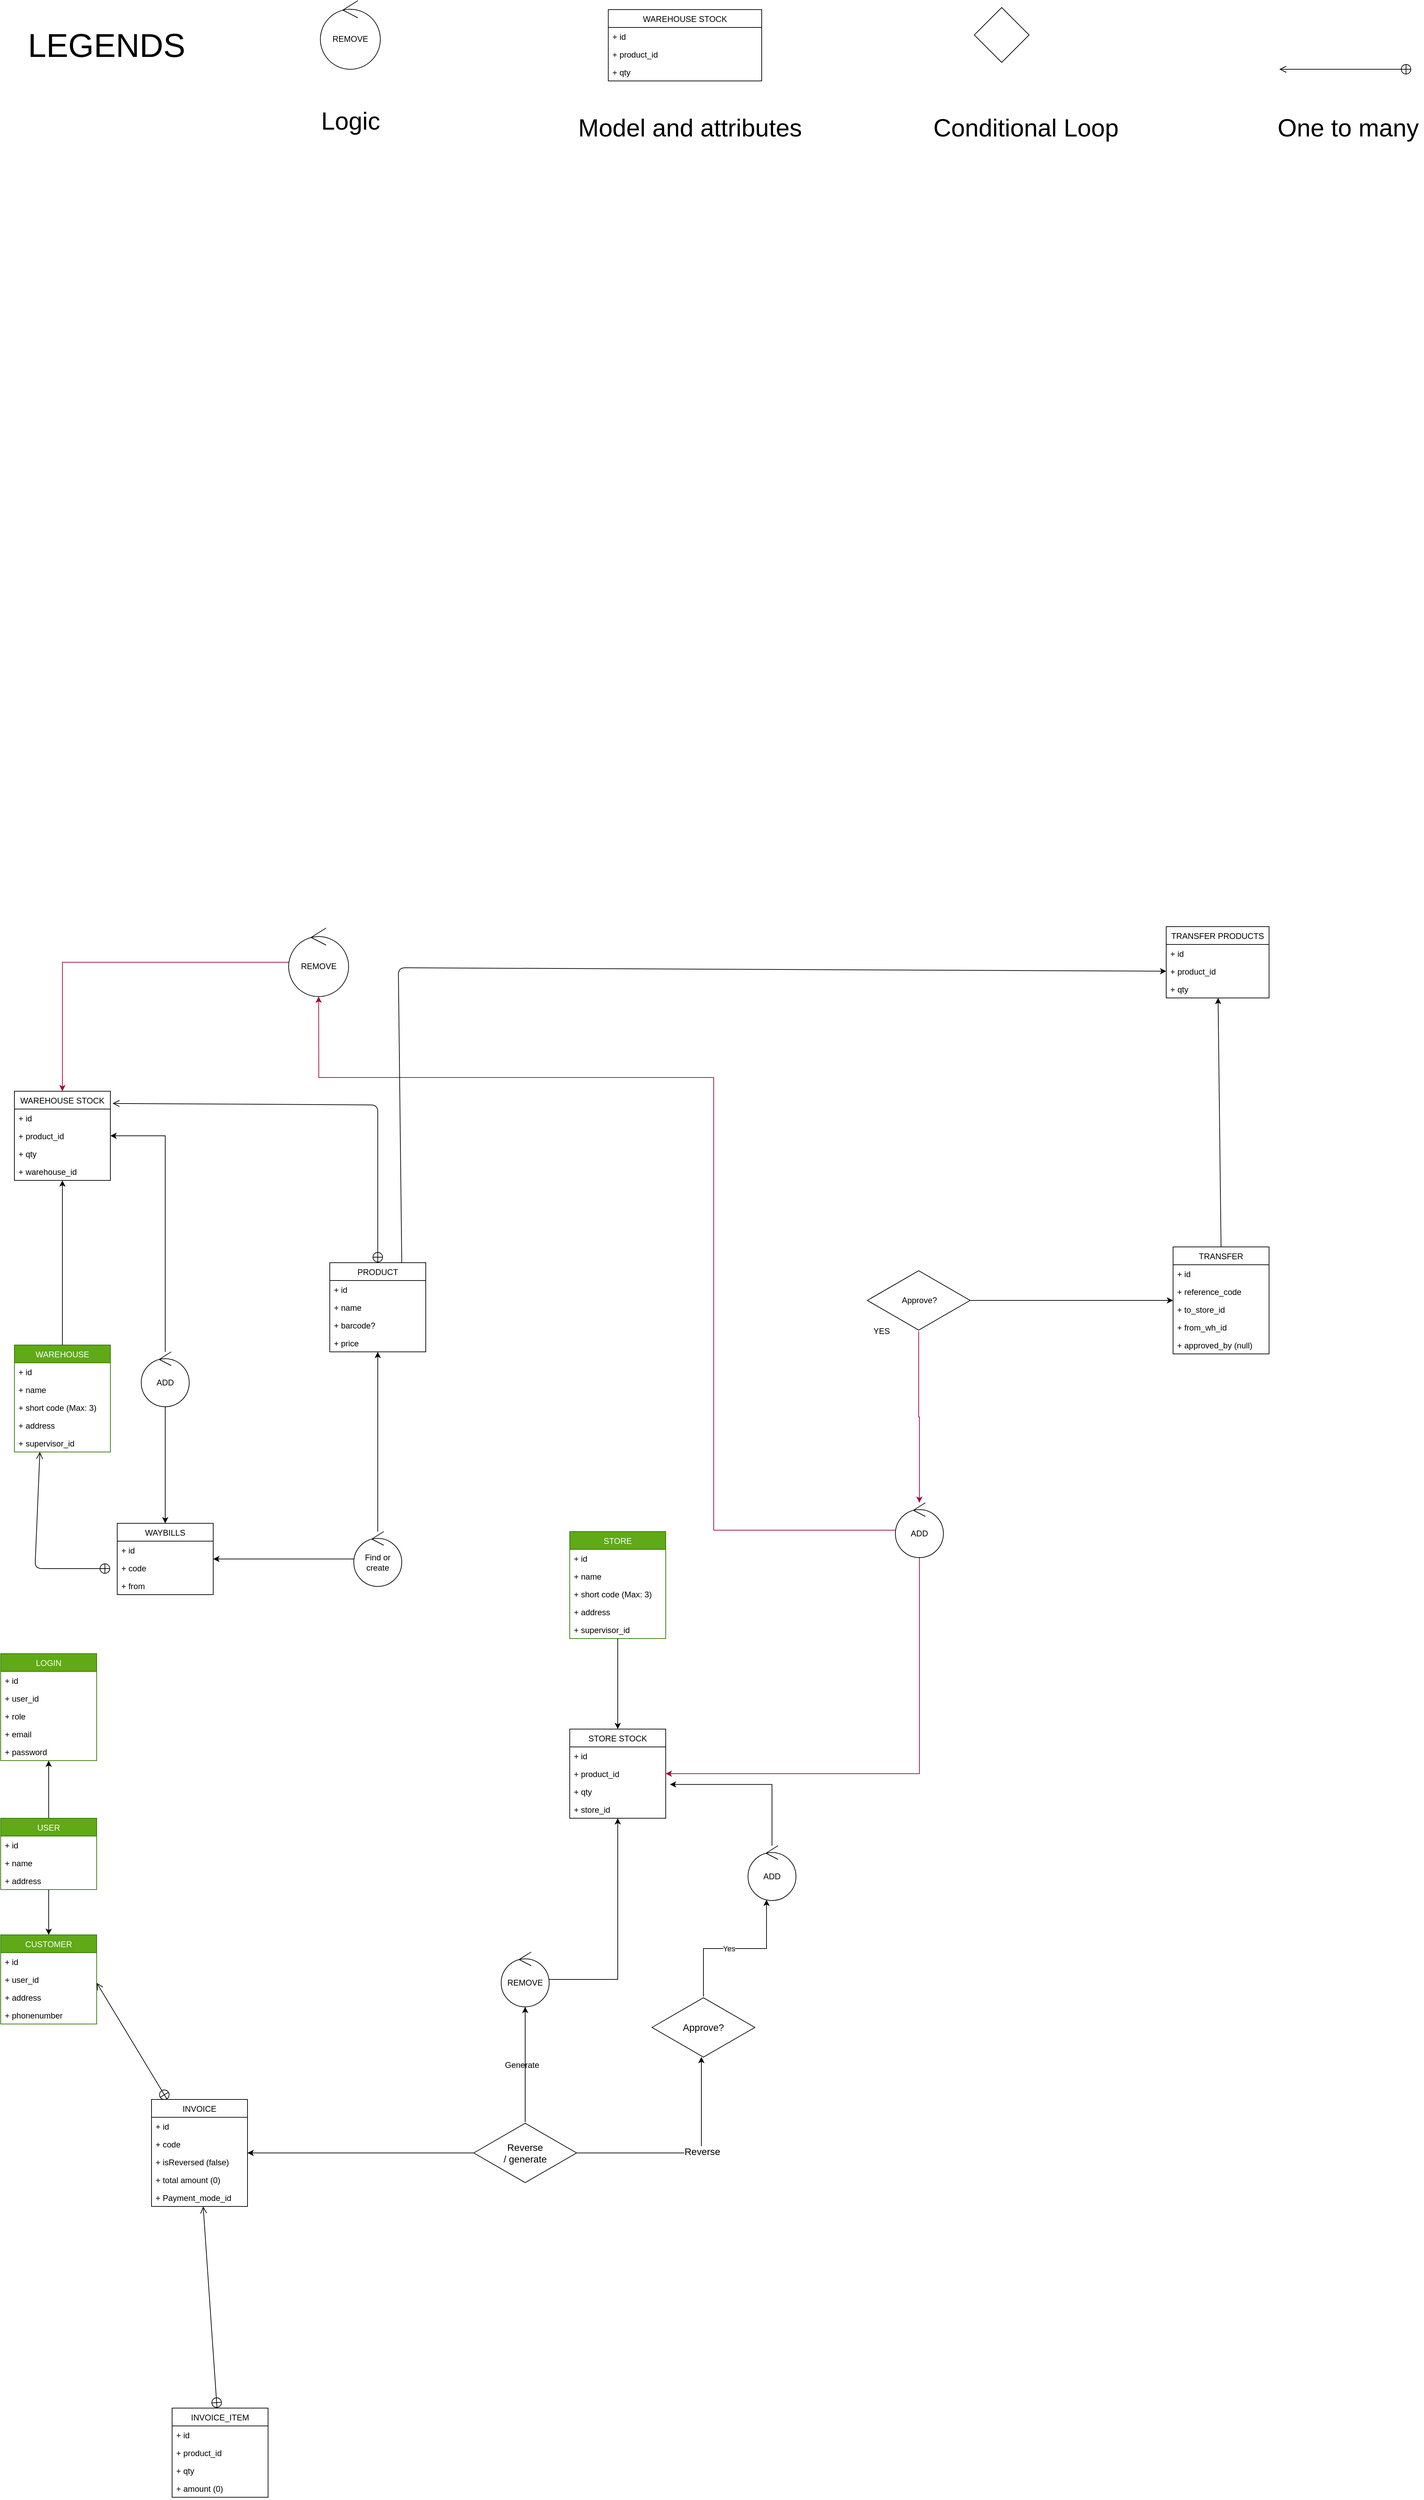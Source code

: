 <mxfile>
    <diagram id="j7Rr4M1-b8RQ32MEb_64" name="Page-1">
        <mxGraphModel dx="2050" dy="2944" grid="1" gridSize="10" guides="1" tooltips="1" connect="1" arrows="1" fold="1" page="1" pageScale="1" pageWidth="1169" pageHeight="827" math="0" shadow="0">
            <root>
                <mxCell id="0"/>
                <mxCell id="1" parent="0"/>
                <mxCell id="5" value="WAREHOUSE" style="swimlane;fontStyle=0;childLayout=stackLayout;horizontal=1;startSize=26;fillColor=#60a917;horizontalStack=0;resizeParent=1;resizeParentMax=0;resizeLast=0;collapsible=1;marginBottom=0;strokeColor=#2D7600;fontColor=#ffffff;" parent="1" vertex="1">
                    <mxGeometry x="40" y="350" width="140" height="156" as="geometry"/>
                </mxCell>
                <mxCell id="6" value="+ id" style="text;strokeColor=none;fillColor=none;align=left;verticalAlign=top;spacingLeft=4;spacingRight=4;overflow=hidden;rotatable=0;points=[[0,0.5],[1,0.5]];portConstraint=eastwest;" parent="5" vertex="1">
                    <mxGeometry y="26" width="140" height="26" as="geometry"/>
                </mxCell>
                <mxCell id="7" value="+ name" style="text;strokeColor=none;fillColor=none;align=left;verticalAlign=top;spacingLeft=4;spacingRight=4;overflow=hidden;rotatable=0;points=[[0,0.5],[1,0.5]];portConstraint=eastwest;" parent="5" vertex="1">
                    <mxGeometry y="52" width="140" height="26" as="geometry"/>
                </mxCell>
                <mxCell id="8" value="+ short code (Max: 3)" style="text;strokeColor=none;fillColor=none;align=left;verticalAlign=top;spacingLeft=4;spacingRight=4;overflow=hidden;rotatable=0;points=[[0,0.5],[1,0.5]];portConstraint=eastwest;" parent="5" vertex="1">
                    <mxGeometry y="78" width="140" height="26" as="geometry"/>
                </mxCell>
                <mxCell id="9" value="+ address" style="text;strokeColor=none;fillColor=none;align=left;verticalAlign=top;spacingLeft=4;spacingRight=4;overflow=hidden;rotatable=0;points=[[0,0.5],[1,0.5]];portConstraint=eastwest;" parent="5" vertex="1">
                    <mxGeometry y="104" width="140" height="26" as="geometry"/>
                </mxCell>
                <mxCell id="10" value="+ supervisor_id" style="text;strokeColor=none;fillColor=none;align=left;verticalAlign=top;spacingLeft=4;spacingRight=4;overflow=hidden;rotatable=0;points=[[0,0.5],[1,0.5]];portConstraint=eastwest;" parent="5" vertex="1">
                    <mxGeometry y="130" width="140" height="26" as="geometry"/>
                </mxCell>
                <mxCell id="11" value="WAREHOUSE STOCK" style="swimlane;fontStyle=0;childLayout=stackLayout;horizontal=1;startSize=26;fillColor=none;horizontalStack=0;resizeParent=1;resizeParentMax=0;resizeLast=0;collapsible=1;marginBottom=0;" parent="1" vertex="1">
                    <mxGeometry x="40" y="-20" width="140" height="130" as="geometry"/>
                </mxCell>
                <mxCell id="12" value="+ id" style="text;strokeColor=none;fillColor=none;align=left;verticalAlign=top;spacingLeft=4;spacingRight=4;overflow=hidden;rotatable=0;points=[[0,0.5],[1,0.5]];portConstraint=eastwest;" parent="11" vertex="1">
                    <mxGeometry y="26" width="140" height="26" as="geometry"/>
                </mxCell>
                <mxCell id="13" value="+ product_id" style="text;strokeColor=none;fillColor=none;align=left;verticalAlign=top;spacingLeft=4;spacingRight=4;overflow=hidden;rotatable=0;points=[[0,0.5],[1,0.5]];portConstraint=eastwest;" parent="11" vertex="1">
                    <mxGeometry y="52" width="140" height="26" as="geometry"/>
                </mxCell>
                <mxCell id="14" value="+ qty" style="text;strokeColor=none;fillColor=none;align=left;verticalAlign=top;spacingLeft=4;spacingRight=4;overflow=hidden;rotatable=0;points=[[0,0.5],[1,0.5]];portConstraint=eastwest;" parent="11" vertex="1">
                    <mxGeometry y="78" width="140" height="26" as="geometry"/>
                </mxCell>
                <mxCell id="15" value="+ warehouse_id" style="text;strokeColor=none;fillColor=none;align=left;verticalAlign=top;spacingLeft=4;spacingRight=4;overflow=hidden;rotatable=0;points=[[0,0.5],[1,0.5]];portConstraint=eastwest;" parent="11" vertex="1">
                    <mxGeometry y="104" width="140" height="26" as="geometry"/>
                </mxCell>
                <mxCell id="18" value="" style="html=1;labelBackgroundColor=#ffffff;endArrow=classic;endFill=1;endSize=6;jettySize=auto;orthogonalLoop=1;strokeWidth=1;fontSize=14;" parent="1" source="5" edge="1">
                    <mxGeometry width="60" height="60" relative="1" as="geometry">
                        <mxPoint x="50" y="170" as="sourcePoint"/>
                        <mxPoint x="110" y="110" as="targetPoint"/>
                    </mxGeometry>
                </mxCell>
                <mxCell id="19" value="WAYBILLS" style="swimlane;fontStyle=0;childLayout=stackLayout;horizontal=1;startSize=26;fillColor=none;horizontalStack=0;resizeParent=1;resizeParentMax=0;resizeLast=0;collapsible=1;marginBottom=0;" parent="1" vertex="1">
                    <mxGeometry x="190" y="610" width="140" height="104" as="geometry"/>
                </mxCell>
                <mxCell id="20" value="+ id" style="text;strokeColor=none;fillColor=none;align=left;verticalAlign=top;spacingLeft=4;spacingRight=4;overflow=hidden;rotatable=0;points=[[0,0.5],[1,0.5]];portConstraint=eastwest;" parent="19" vertex="1">
                    <mxGeometry y="26" width="140" height="26" as="geometry"/>
                </mxCell>
                <mxCell id="21" value="+ code" style="text;strokeColor=none;fillColor=none;align=left;verticalAlign=top;spacingLeft=4;spacingRight=4;overflow=hidden;rotatable=0;points=[[0,0.5],[1,0.5]];portConstraint=eastwest;" parent="19" vertex="1">
                    <mxGeometry y="52" width="140" height="26" as="geometry"/>
                </mxCell>
                <mxCell id="22" value="+ from" style="text;strokeColor=none;fillColor=none;align=left;verticalAlign=top;spacingLeft=4;spacingRight=4;overflow=hidden;rotatable=0;points=[[0,0.5],[1,0.5]];portConstraint=eastwest;" parent="19" vertex="1">
                    <mxGeometry y="78" width="140" height="26" as="geometry"/>
                </mxCell>
                <mxCell id="26" value="PRODUCT" style="swimlane;fontStyle=0;childLayout=stackLayout;horizontal=1;startSize=26;fillColor=none;horizontalStack=0;resizeParent=1;resizeParentMax=0;resizeLast=0;collapsible=1;marginBottom=0;" parent="1" vertex="1">
                    <mxGeometry x="500" y="230" width="140" height="130" as="geometry"/>
                </mxCell>
                <mxCell id="27" value="+ id" style="text;strokeColor=none;fillColor=none;align=left;verticalAlign=top;spacingLeft=4;spacingRight=4;overflow=hidden;rotatable=0;points=[[0,0.5],[1,0.5]];portConstraint=eastwest;" parent="26" vertex="1">
                    <mxGeometry y="26" width="140" height="26" as="geometry"/>
                </mxCell>
                <mxCell id="28" value="+ name" style="text;strokeColor=none;fillColor=none;align=left;verticalAlign=top;spacingLeft=4;spacingRight=4;overflow=hidden;rotatable=0;points=[[0,0.5],[1,0.5]];portConstraint=eastwest;" parent="26" vertex="1">
                    <mxGeometry y="52" width="140" height="26" as="geometry"/>
                </mxCell>
                <mxCell id="29" value="+ barcode?" style="text;strokeColor=none;fillColor=none;align=left;verticalAlign=top;spacingLeft=4;spacingRight=4;overflow=hidden;rotatable=0;points=[[0,0.5],[1,0.5]];portConstraint=eastwest;" parent="26" vertex="1">
                    <mxGeometry y="78" width="140" height="26" as="geometry"/>
                </mxCell>
                <mxCell id="30" value="+ price" style="text;strokeColor=none;fillColor=none;align=left;verticalAlign=top;spacingLeft=4;spacingRight=4;overflow=hidden;rotatable=0;points=[[0,0.5],[1,0.5]];portConstraint=eastwest;" parent="26" vertex="1">
                    <mxGeometry y="104" width="140" height="26" as="geometry"/>
                </mxCell>
                <mxCell id="33" style="edgeStyle=orthogonalEdgeStyle;rounded=0;orthogonalLoop=1;jettySize=auto;html=1;" parent="1" source="32" target="19" edge="1">
                    <mxGeometry relative="1" as="geometry"/>
                </mxCell>
                <mxCell id="34" style="edgeStyle=orthogonalEdgeStyle;rounded=0;orthogonalLoop=1;jettySize=auto;html=1;" parent="1" source="32" target="26" edge="1">
                    <mxGeometry relative="1" as="geometry"/>
                </mxCell>
                <mxCell id="32" value="Find or create" style="ellipse;shape=umlControl;whiteSpace=wrap;html=1;" parent="1" vertex="1">
                    <mxGeometry x="535" y="622" width="70" height="80" as="geometry"/>
                </mxCell>
                <mxCell id="36" style="edgeStyle=orthogonalEdgeStyle;rounded=0;orthogonalLoop=1;jettySize=auto;html=1;" parent="1" source="35" target="19" edge="1">
                    <mxGeometry relative="1" as="geometry"/>
                </mxCell>
                <mxCell id="37" style="edgeStyle=orthogonalEdgeStyle;rounded=0;orthogonalLoop=1;jettySize=auto;html=1;" parent="1" source="35" target="13" edge="1">
                    <mxGeometry relative="1" as="geometry"/>
                </mxCell>
                <mxCell id="35" value="ADD" style="ellipse;shape=umlControl;whiteSpace=wrap;html=1;" parent="1" vertex="1">
                    <mxGeometry x="225" y="360" width="70" height="80" as="geometry"/>
                </mxCell>
                <mxCell id="39" value="TRANSFER" style="swimlane;fontStyle=0;childLayout=stackLayout;horizontal=1;startSize=26;fillColor=none;horizontalStack=0;resizeParent=1;resizeParentMax=0;resizeLast=0;collapsible=1;marginBottom=0;" parent="1" vertex="1">
                    <mxGeometry x="1730" y="207" width="140" height="156" as="geometry"/>
                </mxCell>
                <mxCell id="40" value="+ id" style="text;strokeColor=none;fillColor=none;align=left;verticalAlign=top;spacingLeft=4;spacingRight=4;overflow=hidden;rotatable=0;points=[[0,0.5],[1,0.5]];portConstraint=eastwest;" parent="39" vertex="1">
                    <mxGeometry y="26" width="140" height="26" as="geometry"/>
                </mxCell>
                <mxCell id="41" value="+ reference_code" style="text;strokeColor=none;fillColor=none;align=left;verticalAlign=top;spacingLeft=4;spacingRight=4;overflow=hidden;rotatable=0;points=[[0,0.5],[1,0.5]];portConstraint=eastwest;" parent="39" vertex="1">
                    <mxGeometry y="52" width="140" height="26" as="geometry"/>
                </mxCell>
                <mxCell id="42" value="+ to_store_id" style="text;strokeColor=none;fillColor=none;align=left;verticalAlign=top;spacingLeft=4;spacingRight=4;overflow=hidden;rotatable=0;points=[[0,0.5],[1,0.5]];portConstraint=eastwest;" parent="39" vertex="1">
                    <mxGeometry y="78" width="140" height="26" as="geometry"/>
                </mxCell>
                <mxCell id="43" value="+ from_wh_id" style="text;strokeColor=none;fillColor=none;align=left;verticalAlign=top;spacingLeft=4;spacingRight=4;overflow=hidden;rotatable=0;points=[[0,0.5],[1,0.5]];portConstraint=eastwest;" parent="39" vertex="1">
                    <mxGeometry y="104" width="140" height="26" as="geometry"/>
                </mxCell>
                <mxCell id="45" value="+ approved_by (null)" style="text;strokeColor=none;fillColor=none;align=left;verticalAlign=top;spacingLeft=4;spacingRight=4;overflow=hidden;rotatable=0;points=[[0,0.5],[1,0.5]];portConstraint=eastwest;" parent="39" vertex="1">
                    <mxGeometry y="130" width="140" height="26" as="geometry"/>
                </mxCell>
                <mxCell id="47" value="TRANSFER PRODUCTS" style="swimlane;fontStyle=0;childLayout=stackLayout;horizontal=1;startSize=26;fillColor=none;horizontalStack=0;resizeParent=1;resizeParentMax=0;resizeLast=0;collapsible=1;marginBottom=0;" parent="1" vertex="1">
                    <mxGeometry x="1720" y="-260" width="150" height="104" as="geometry"/>
                </mxCell>
                <mxCell id="48" value="+ id" style="text;strokeColor=none;fillColor=none;align=left;verticalAlign=top;spacingLeft=4;spacingRight=4;overflow=hidden;rotatable=0;points=[[0,0.5],[1,0.5]];portConstraint=eastwest;" parent="47" vertex="1">
                    <mxGeometry y="26" width="150" height="26" as="geometry"/>
                </mxCell>
                <mxCell id="49" value="+ product_id" style="text;strokeColor=none;fillColor=none;align=left;verticalAlign=top;spacingLeft=4;spacingRight=4;overflow=hidden;rotatable=0;points=[[0,0.5],[1,0.5]];portConstraint=eastwest;" parent="47" vertex="1">
                    <mxGeometry y="52" width="150" height="26" as="geometry"/>
                </mxCell>
                <mxCell id="50" value="+ qty" style="text;strokeColor=none;fillColor=none;align=left;verticalAlign=top;spacingLeft=4;spacingRight=4;overflow=hidden;rotatable=0;points=[[0,0.5],[1,0.5]];portConstraint=eastwest;" parent="47" vertex="1">
                    <mxGeometry y="78" width="150" height="26" as="geometry"/>
                </mxCell>
                <mxCell id="56" style="edgeStyle=orthogonalEdgeStyle;rounded=0;orthogonalLoop=1;jettySize=auto;html=1;fillColor=#d80073;strokeColor=#A50040;" parent="1" source="54" target="11" edge="1">
                    <mxGeometry relative="1" as="geometry"/>
                </mxCell>
                <mxCell id="54" value="REMOVE" style="ellipse;shape=umlControl;whiteSpace=wrap;html=1;" parent="1" vertex="1">
                    <mxGeometry x="440" y="-258" width="87.5" height="100" as="geometry"/>
                </mxCell>
                <mxCell id="57" value="STORE" style="swimlane;fontStyle=0;childLayout=stackLayout;horizontal=1;startSize=26;fillColor=#60a917;horizontalStack=0;resizeParent=1;resizeParentMax=0;resizeLast=0;collapsible=1;marginBottom=0;strokeColor=#2D7600;fontColor=#ffffff;" parent="1" vertex="1">
                    <mxGeometry x="850" y="622" width="140" height="156" as="geometry"/>
                </mxCell>
                <mxCell id="58" value="+ id" style="text;strokeColor=none;fillColor=none;align=left;verticalAlign=top;spacingLeft=4;spacingRight=4;overflow=hidden;rotatable=0;points=[[0,0.5],[1,0.5]];portConstraint=eastwest;" parent="57" vertex="1">
                    <mxGeometry y="26" width="140" height="26" as="geometry"/>
                </mxCell>
                <mxCell id="59" value="+ name" style="text;strokeColor=none;fillColor=none;align=left;verticalAlign=top;spacingLeft=4;spacingRight=4;overflow=hidden;rotatable=0;points=[[0,0.5],[1,0.5]];portConstraint=eastwest;" parent="57" vertex="1">
                    <mxGeometry y="52" width="140" height="26" as="geometry"/>
                </mxCell>
                <mxCell id="60" value="+ short code (Max: 3)" style="text;strokeColor=none;fillColor=none;align=left;verticalAlign=top;spacingLeft=4;spacingRight=4;overflow=hidden;rotatable=0;points=[[0,0.5],[1,0.5]];portConstraint=eastwest;" parent="57" vertex="1">
                    <mxGeometry y="78" width="140" height="26" as="geometry"/>
                </mxCell>
                <mxCell id="61" value="+ address" style="text;strokeColor=none;fillColor=none;align=left;verticalAlign=top;spacingLeft=4;spacingRight=4;overflow=hidden;rotatable=0;points=[[0,0.5],[1,0.5]];portConstraint=eastwest;" parent="57" vertex="1">
                    <mxGeometry y="104" width="140" height="26" as="geometry"/>
                </mxCell>
                <mxCell id="62" value="+ supervisor_id" style="text;strokeColor=none;fillColor=none;align=left;verticalAlign=top;spacingLeft=4;spacingRight=4;overflow=hidden;rotatable=0;points=[[0,0.5],[1,0.5]];portConstraint=eastwest;" parent="57" vertex="1">
                    <mxGeometry y="130" width="140" height="26" as="geometry"/>
                </mxCell>
                <mxCell id="63" value="STORE STOCK" style="swimlane;fontStyle=0;childLayout=stackLayout;horizontal=1;startSize=26;fillColor=none;horizontalStack=0;resizeParent=1;resizeParentMax=0;resizeLast=0;collapsible=1;marginBottom=0;" parent="1" vertex="1">
                    <mxGeometry x="850" y="910" width="140" height="130" as="geometry"/>
                </mxCell>
                <mxCell id="64" value="+ id" style="text;strokeColor=none;fillColor=none;align=left;verticalAlign=top;spacingLeft=4;spacingRight=4;overflow=hidden;rotatable=0;points=[[0,0.5],[1,0.5]];portConstraint=eastwest;" parent="63" vertex="1">
                    <mxGeometry y="26" width="140" height="26" as="geometry"/>
                </mxCell>
                <mxCell id="65" value="+ product_id" style="text;strokeColor=none;fillColor=none;align=left;verticalAlign=top;spacingLeft=4;spacingRight=4;overflow=hidden;rotatable=0;points=[[0,0.5],[1,0.5]];portConstraint=eastwest;" parent="63" vertex="1">
                    <mxGeometry y="52" width="140" height="26" as="geometry"/>
                </mxCell>
                <mxCell id="66" value="+ qty" style="text;strokeColor=none;fillColor=none;align=left;verticalAlign=top;spacingLeft=4;spacingRight=4;overflow=hidden;rotatable=0;points=[[0,0.5],[1,0.5]];portConstraint=eastwest;" parent="63" vertex="1">
                    <mxGeometry y="78" width="140" height="26" as="geometry"/>
                </mxCell>
                <mxCell id="67" value="+ store_id" style="text;strokeColor=none;fillColor=none;align=left;verticalAlign=top;spacingLeft=4;spacingRight=4;overflow=hidden;rotatable=0;points=[[0,0.5],[1,0.5]];portConstraint=eastwest;" parent="63" vertex="1">
                    <mxGeometry y="104" width="140" height="26" as="geometry"/>
                </mxCell>
                <mxCell id="68" value="" style="html=1;labelBackgroundColor=#ffffff;endArrow=classic;endFill=1;endSize=6;jettySize=auto;orthogonalLoop=1;strokeWidth=1;fontSize=14;entryX=0.5;entryY=0;entryDx=0;entryDy=0;" parent="1" source="57" target="63" edge="1">
                    <mxGeometry width="60" height="60" relative="1" as="geometry">
                        <mxPoint x="720" y="1088" as="sourcePoint"/>
                        <mxPoint x="720" y="702" as="targetPoint"/>
                        <Array as="points"/>
                    </mxGeometry>
                </mxCell>
                <mxCell id="73" style="edgeStyle=orthogonalEdgeStyle;rounded=0;orthogonalLoop=1;jettySize=auto;html=1;" parent="1" source="71" target="39" edge="1">
                    <mxGeometry relative="1" as="geometry"/>
                </mxCell>
                <mxCell id="79" style="edgeStyle=orthogonalEdgeStyle;rounded=0;orthogonalLoop=1;jettySize=auto;html=1;fillColor=#d80073;strokeColor=#A50040;" parent="1" source="71" target="78" edge="1">
                    <mxGeometry relative="1" as="geometry"/>
                </mxCell>
                <mxCell id="71" value="" style="html=1;whiteSpace=wrap;aspect=fixed;shape=isoRectangle;" parent="1" vertex="1">
                    <mxGeometry x="1284" y="240" width="150" height="90" as="geometry"/>
                </mxCell>
                <mxCell id="72" value="Approve?" style="text;html=1;strokeColor=none;fillColor=none;align=center;verticalAlign=middle;whiteSpace=wrap;rounded=0;" parent="1" vertex="1">
                    <mxGeometry x="1340" y="275" width="40" height="20" as="geometry"/>
                </mxCell>
                <mxCell id="76" value="" style="endArrow=classic;html=1;exitX=0.5;exitY=0;exitDx=0;exitDy=0;" parent="1" source="39" target="47" edge="1">
                    <mxGeometry width="50" height="50" relative="1" as="geometry">
                        <mxPoint x="1270" y="-40" as="sourcePoint"/>
                        <mxPoint x="1320" y="-90" as="targetPoint"/>
                    </mxGeometry>
                </mxCell>
                <mxCell id="77" value="YES" style="text;html=1;strokeColor=none;fillColor=none;align=center;verticalAlign=middle;whiteSpace=wrap;rounded=0;" parent="1" vertex="1">
                    <mxGeometry x="1285" y="320" width="40" height="20" as="geometry"/>
                </mxCell>
                <mxCell id="80" style="edgeStyle=orthogonalEdgeStyle;rounded=0;orthogonalLoop=1;jettySize=auto;html=1;entryX=1;entryY=0.5;entryDx=0;entryDy=0;fillColor=#d80073;strokeColor=#A50040;" parent="1" source="78" target="65" edge="1">
                    <mxGeometry relative="1" as="geometry"/>
                </mxCell>
                <mxCell id="83" style="edgeStyle=orthogonalEdgeStyle;rounded=0;orthogonalLoop=1;jettySize=auto;html=1;fillColor=#d80073;strokeColor=#A50040;" parent="1" source="78" target="54" edge="1">
                    <mxGeometry relative="1" as="geometry">
                        <Array as="points">
                            <mxPoint x="1060" y="620"/>
                            <mxPoint x="1060" y="-40"/>
                            <mxPoint x="484" y="-40"/>
                        </Array>
                    </mxGeometry>
                </mxCell>
                <mxCell id="78" value="ADD" style="ellipse;shape=umlControl;whiteSpace=wrap;html=1;" parent="1" vertex="1">
                    <mxGeometry x="1325" y="580" width="70" height="80" as="geometry"/>
                </mxCell>
                <mxCell id="84" value="" style="html=1;labelBackgroundColor=#ffffff;endArrow=classic;endFill=1;endSize=6;jettySize=auto;orthogonalLoop=1;strokeWidth=1;fontSize=14;exitX=0.75;exitY=0;exitDx=0;exitDy=0;entryX=0;entryY=0.5;entryDx=0;entryDy=0;" parent="1" source="26" target="49" edge="1">
                    <mxGeometry width="60" height="60" relative="1" as="geometry">
                        <mxPoint x="1160" y="80" as="sourcePoint"/>
                        <mxPoint x="1700" y="-200" as="targetPoint"/>
                        <Array as="points">
                            <mxPoint x="600" y="-200"/>
                        </Array>
                    </mxGeometry>
                </mxCell>
                <mxCell id="85" value="CUSTOMER" style="swimlane;fontStyle=0;childLayout=stackLayout;horizontal=1;startSize=26;fillColor=#60a917;horizontalStack=0;resizeParent=1;resizeParentMax=0;resizeLast=0;collapsible=1;marginBottom=0;strokeColor=#2D7600;fontColor=#ffffff;" vertex="1" parent="1">
                    <mxGeometry x="20" y="1210" width="140" height="130" as="geometry"/>
                </mxCell>
                <mxCell id="86" value="+ id" style="text;strokeColor=none;fillColor=none;align=left;verticalAlign=top;spacingLeft=4;spacingRight=4;overflow=hidden;rotatable=0;points=[[0,0.5],[1,0.5]];portConstraint=eastwest;" vertex="1" parent="85">
                    <mxGeometry y="26" width="140" height="26" as="geometry"/>
                </mxCell>
                <mxCell id="87" value="+ user_id" style="text;strokeColor=none;fillColor=none;align=left;verticalAlign=top;spacingLeft=4;spacingRight=4;overflow=hidden;rotatable=0;points=[[0,0.5],[1,0.5]];portConstraint=eastwest;" vertex="1" parent="85">
                    <mxGeometry y="52" width="140" height="26" as="geometry"/>
                </mxCell>
                <mxCell id="89" value="+ address" style="text;strokeColor=none;fillColor=none;align=left;verticalAlign=top;spacingLeft=4;spacingRight=4;overflow=hidden;rotatable=0;points=[[0,0.5],[1,0.5]];portConstraint=eastwest;" vertex="1" parent="85">
                    <mxGeometry y="78" width="140" height="26" as="geometry"/>
                </mxCell>
                <mxCell id="101" value="+ phonenumber" style="text;strokeColor=none;fillColor=none;align=left;verticalAlign=top;spacingLeft=4;spacingRight=4;overflow=hidden;rotatable=0;points=[[0,0.5],[1,0.5]];portConstraint=eastwest;" vertex="1" parent="85">
                    <mxGeometry y="104" width="140" height="26" as="geometry"/>
                </mxCell>
                <mxCell id="100" style="edgeStyle=orthogonalEdgeStyle;rounded=0;orthogonalLoop=1;jettySize=auto;html=1;" edge="1" parent="1" source="91" target="85">
                    <mxGeometry relative="1" as="geometry"/>
                </mxCell>
                <mxCell id="107" style="edgeStyle=orthogonalEdgeStyle;rounded=0;orthogonalLoop=1;jettySize=auto;html=1;" edge="1" parent="1" source="91" target="102">
                    <mxGeometry relative="1" as="geometry"/>
                </mxCell>
                <mxCell id="91" value="USER" style="swimlane;fontStyle=0;childLayout=stackLayout;horizontal=1;startSize=26;fillColor=#60a917;horizontalStack=0;resizeParent=1;resizeParentMax=0;resizeLast=0;collapsible=1;marginBottom=0;strokeColor=#2D7600;fontColor=#ffffff;" vertex="1" parent="1">
                    <mxGeometry x="20" y="1040" width="140" height="104" as="geometry"/>
                </mxCell>
                <mxCell id="92" value="+ id" style="text;strokeColor=none;fillColor=none;align=left;verticalAlign=top;spacingLeft=4;spacingRight=4;overflow=hidden;rotatable=0;points=[[0,0.5],[1,0.5]];portConstraint=eastwest;" vertex="1" parent="91">
                    <mxGeometry y="26" width="140" height="26" as="geometry"/>
                </mxCell>
                <mxCell id="93" value="+ name" style="text;strokeColor=none;fillColor=none;align=left;verticalAlign=top;spacingLeft=4;spacingRight=4;overflow=hidden;rotatable=0;points=[[0,0.5],[1,0.5]];portConstraint=eastwest;" vertex="1" parent="91">
                    <mxGeometry y="52" width="140" height="26" as="geometry"/>
                </mxCell>
                <mxCell id="95" value="+ address" style="text;strokeColor=none;fillColor=none;align=left;verticalAlign=top;spacingLeft=4;spacingRight=4;overflow=hidden;rotatable=0;points=[[0,0.5],[1,0.5]];portConstraint=eastwest;" vertex="1" parent="91">
                    <mxGeometry y="78" width="140" height="26" as="geometry"/>
                </mxCell>
                <mxCell id="102" value="LOGIN" style="swimlane;fontStyle=0;childLayout=stackLayout;horizontal=1;startSize=26;fillColor=#60a917;horizontalStack=0;resizeParent=1;resizeParentMax=0;resizeLast=0;collapsible=1;marginBottom=0;strokeColor=#2D7600;fontColor=#ffffff;" vertex="1" parent="1">
                    <mxGeometry x="20" y="800" width="140" height="156" as="geometry"/>
                </mxCell>
                <mxCell id="103" value="+ id" style="text;strokeColor=none;fillColor=none;align=left;verticalAlign=top;spacingLeft=4;spacingRight=4;overflow=hidden;rotatable=0;points=[[0,0.5],[1,0.5]];portConstraint=eastwest;" vertex="1" parent="102">
                    <mxGeometry y="26" width="140" height="26" as="geometry"/>
                </mxCell>
                <mxCell id="104" value="+ user_id" style="text;strokeColor=none;fillColor=none;align=left;verticalAlign=top;spacingLeft=4;spacingRight=4;overflow=hidden;rotatable=0;points=[[0,0.5],[1,0.5]];portConstraint=eastwest;" vertex="1" parent="102">
                    <mxGeometry y="52" width="140" height="26" as="geometry"/>
                </mxCell>
                <mxCell id="105" value="+ role" style="text;strokeColor=none;fillColor=none;align=left;verticalAlign=top;spacingLeft=4;spacingRight=4;overflow=hidden;rotatable=0;points=[[0,0.5],[1,0.5]];portConstraint=eastwest;" vertex="1" parent="102">
                    <mxGeometry y="78" width="140" height="26" as="geometry"/>
                </mxCell>
                <mxCell id="106" value="+ email" style="text;strokeColor=none;fillColor=none;align=left;verticalAlign=top;spacingLeft=4;spacingRight=4;overflow=hidden;rotatable=0;points=[[0,0.5],[1,0.5]];portConstraint=eastwest;" vertex="1" parent="102">
                    <mxGeometry y="104" width="140" height="26" as="geometry"/>
                </mxCell>
                <mxCell id="108" value="+ password" style="text;strokeColor=none;fillColor=none;align=left;verticalAlign=top;spacingLeft=4;spacingRight=4;overflow=hidden;rotatable=0;points=[[0,0.5],[1,0.5]];portConstraint=eastwest;" vertex="1" parent="102">
                    <mxGeometry y="130" width="140" height="26" as="geometry"/>
                </mxCell>
                <mxCell id="109" value="INVOICE" style="swimlane;fontStyle=0;childLayout=stackLayout;horizontal=1;startSize=26;fillColor=none;horizontalStack=0;resizeParent=1;resizeParentMax=0;resizeLast=0;collapsible=1;marginBottom=0;" vertex="1" parent="1">
                    <mxGeometry x="240" y="1450" width="140" height="156" as="geometry"/>
                </mxCell>
                <mxCell id="110" value="+ id" style="text;strokeColor=none;fillColor=none;align=left;verticalAlign=top;spacingLeft=4;spacingRight=4;overflow=hidden;rotatable=0;points=[[0,0.5],[1,0.5]];portConstraint=eastwest;" vertex="1" parent="109">
                    <mxGeometry y="26" width="140" height="26" as="geometry"/>
                </mxCell>
                <mxCell id="111" value="+ code" style="text;strokeColor=none;fillColor=none;align=left;verticalAlign=top;spacingLeft=4;spacingRight=4;overflow=hidden;rotatable=0;points=[[0,0.5],[1,0.5]];portConstraint=eastwest;" vertex="1" parent="109">
                    <mxGeometry y="52" width="140" height="26" as="geometry"/>
                </mxCell>
                <mxCell id="112" value="+ isReversed (false)" style="text;strokeColor=none;fillColor=none;align=left;verticalAlign=top;spacingLeft=4;spacingRight=4;overflow=hidden;rotatable=0;points=[[0,0.5],[1,0.5]];portConstraint=eastwest;" vertex="1" parent="109">
                    <mxGeometry y="78" width="140" height="26" as="geometry"/>
                </mxCell>
                <mxCell id="113" value="+ total amount (0)" style="text;strokeColor=none;fillColor=none;align=left;verticalAlign=top;spacingLeft=4;spacingRight=4;overflow=hidden;rotatable=0;points=[[0,0.5],[1,0.5]];portConstraint=eastwest;" vertex="1" parent="109">
                    <mxGeometry y="104" width="140" height="26" as="geometry"/>
                </mxCell>
                <mxCell id="114" value="+ Payment_mode_id" style="text;strokeColor=none;fillColor=none;align=left;verticalAlign=top;spacingLeft=4;spacingRight=4;overflow=hidden;rotatable=0;points=[[0,0.5],[1,0.5]];portConstraint=eastwest;" vertex="1" parent="109">
                    <mxGeometry y="130" width="140" height="26" as="geometry"/>
                </mxCell>
                <mxCell id="115" value="INVOICE_ITEM" style="swimlane;fontStyle=0;childLayout=stackLayout;horizontal=1;startSize=26;fillColor=none;horizontalStack=0;resizeParent=1;resizeParentMax=0;resizeLast=0;collapsible=1;marginBottom=0;" vertex="1" parent="1">
                    <mxGeometry x="270" y="1900" width="140" height="130" as="geometry"/>
                </mxCell>
                <mxCell id="116" value="+ id" style="text;strokeColor=none;fillColor=none;align=left;verticalAlign=top;spacingLeft=4;spacingRight=4;overflow=hidden;rotatable=0;points=[[0,0.5],[1,0.5]];portConstraint=eastwest;" vertex="1" parent="115">
                    <mxGeometry y="26" width="140" height="26" as="geometry"/>
                </mxCell>
                <mxCell id="117" value="+ product_id" style="text;strokeColor=none;fillColor=none;align=left;verticalAlign=top;spacingLeft=4;spacingRight=4;overflow=hidden;rotatable=0;points=[[0,0.5],[1,0.5]];portConstraint=eastwest;" vertex="1" parent="115">
                    <mxGeometry y="52" width="140" height="26" as="geometry"/>
                </mxCell>
                <mxCell id="118" value="+ qty" style="text;strokeColor=none;fillColor=none;align=left;verticalAlign=top;spacingLeft=4;spacingRight=4;overflow=hidden;rotatable=0;points=[[0,0.5],[1,0.5]];portConstraint=eastwest;" vertex="1" parent="115">
                    <mxGeometry y="78" width="140" height="26" as="geometry"/>
                </mxCell>
                <mxCell id="119" value="+ amount (0)" style="text;strokeColor=none;fillColor=none;align=left;verticalAlign=top;spacingLeft=4;spacingRight=4;overflow=hidden;rotatable=0;points=[[0,0.5],[1,0.5]];portConstraint=eastwest;" vertex="1" parent="115">
                    <mxGeometry y="104" width="140" height="26" as="geometry"/>
                </mxCell>
                <mxCell id="121" value="" style="endArrow=open;startArrow=circlePlus;endFill=0;startFill=0;endSize=8;html=1;" edge="1" parent="1" source="115" target="109">
                    <mxGeometry width="160" relative="1" as="geometry">
                        <mxPoint x="630" y="1190" as="sourcePoint"/>
                        <mxPoint x="790" y="1190" as="targetPoint"/>
                    </mxGeometry>
                </mxCell>
                <mxCell id="122" value="" style="endArrow=open;startArrow=circlePlus;endFill=0;startFill=0;endSize=8;html=1;" edge="1" parent="1" source="109">
                    <mxGeometry width="160" relative="1" as="geometry">
                        <mxPoint x="370" y="1316" as="sourcePoint"/>
                        <mxPoint x="160" y="1280" as="targetPoint"/>
                    </mxGeometry>
                </mxCell>
                <mxCell id="130" style="edgeStyle=orthogonalEdgeStyle;rounded=0;orthogonalLoop=1;jettySize=auto;html=1;" edge="1" parent="1" source="128" target="109">
                    <mxGeometry relative="1" as="geometry"/>
                </mxCell>
                <mxCell id="132" value="" style="group" vertex="1" connectable="0" parent="1">
                    <mxGeometry x="710" y="1483" width="150" height="90" as="geometry"/>
                </mxCell>
                <mxCell id="128" value="" style="html=1;whiteSpace=wrap;aspect=fixed;shape=isoRectangle;" vertex="1" parent="132">
                    <mxGeometry width="150" height="90" as="geometry"/>
                </mxCell>
                <UserObject label="&lt;font style=&quot;font-size: 14px&quot;&gt;Reverse&lt;br&gt;/ generate&lt;/font&gt;" placeholders="1" name="Variable" id="131">
                    <mxCell style="text;html=1;strokeColor=none;fillColor=none;align=center;verticalAlign=middle;whiteSpace=wrap;overflow=hidden;" vertex="1" parent="132">
                        <mxGeometry x="35" y="24" width="80" height="42" as="geometry"/>
                    </mxCell>
                </UserObject>
                <mxCell id="137" style="edgeStyle=orthogonalEdgeStyle;rounded=0;orthogonalLoop=1;jettySize=auto;html=1;" edge="1" parent="1" source="133" target="63">
                    <mxGeometry relative="1" as="geometry"/>
                </mxCell>
                <mxCell id="133" value="REMOVE" style="ellipse;shape=umlControl;whiteSpace=wrap;html=1;" vertex="1" parent="1">
                    <mxGeometry x="750" y="1235" width="70" height="80" as="geometry"/>
                </mxCell>
                <mxCell id="134" style="edgeStyle=orthogonalEdgeStyle;rounded=0;orthogonalLoop=1;jettySize=auto;html=1;" edge="1" parent="1" source="128" target="133">
                    <mxGeometry relative="1" as="geometry"/>
                </mxCell>
                <mxCell id="135" value="Generate" style="text;html=1;align=center;verticalAlign=middle;resizable=0;points=[];autosize=1;" vertex="1" parent="1">
                    <mxGeometry x="745" y="1390" width="70" height="20" as="geometry"/>
                </mxCell>
                <mxCell id="142" style="edgeStyle=orthogonalEdgeStyle;rounded=0;orthogonalLoop=1;jettySize=auto;html=1;entryX=1.044;entryY=0.104;entryDx=0;entryDy=0;entryPerimeter=0;" edge="1" parent="1" source="138" target="66">
                    <mxGeometry relative="1" as="geometry"/>
                </mxCell>
                <mxCell id="138" value="ADD" style="ellipse;shape=umlControl;whiteSpace=wrap;html=1;" vertex="1" parent="1">
                    <mxGeometry x="1110" y="1080" width="70" height="80" as="geometry"/>
                </mxCell>
                <mxCell id="139" style="edgeStyle=orthogonalEdgeStyle;rounded=0;orthogonalLoop=1;jettySize=auto;html=1;entryX=0.48;entryY=0.978;entryDx=0;entryDy=0;entryPerimeter=0;" edge="1" parent="1" source="128" target="144">
                    <mxGeometry relative="1" as="geometry"/>
                </mxCell>
                <mxCell id="141" value="&lt;font style=&quot;font-size: 14px&quot;&gt;Reverse&lt;/font&gt;" style="edgeLabel;html=1;align=center;verticalAlign=middle;resizable=0;points=[];" vertex="1" connectable="0" parent="139">
                    <mxGeometry x="0.144" y="-1" relative="1" as="geometry">
                        <mxPoint as="offset"/>
                    </mxGeometry>
                </mxCell>
                <mxCell id="143" value="" style="group" vertex="1" connectable="0" parent="1">
                    <mxGeometry x="970" y="1300" width="150" height="90" as="geometry"/>
                </mxCell>
                <mxCell id="144" value="" style="html=1;whiteSpace=wrap;aspect=fixed;shape=isoRectangle;" vertex="1" parent="143">
                    <mxGeometry width="150" height="90" as="geometry"/>
                </mxCell>
                <UserObject label="&lt;span style=&quot;font-size: 14px&quot;&gt;Approve?&lt;/span&gt;" placeholders="1" name="Variable" id="145">
                    <mxCell style="text;html=1;strokeColor=none;fillColor=none;align=center;verticalAlign=middle;whiteSpace=wrap;overflow=hidden;" vertex="1" parent="143">
                        <mxGeometry x="35" y="24" width="80" height="42" as="geometry"/>
                    </mxCell>
                </UserObject>
                <mxCell id="147" style="edgeStyle=orthogonalEdgeStyle;rounded=0;orthogonalLoop=1;jettySize=auto;html=1;entryX=0.386;entryY=0.985;entryDx=0;entryDy=0;entryPerimeter=0;" edge="1" parent="1" source="144" target="138">
                    <mxGeometry relative="1" as="geometry"/>
                </mxCell>
                <mxCell id="148" value="Yes" style="edgeLabel;html=1;align=center;verticalAlign=middle;resizable=0;points=[];" vertex="1" connectable="0" parent="147">
                    <mxGeometry x="-0.082" relative="1" as="geometry">
                        <mxPoint as="offset"/>
                    </mxGeometry>
                </mxCell>
                <mxCell id="149" value="" style="endArrow=open;startArrow=circlePlus;endFill=0;startFill=0;endSize=8;html=1;" edge="1" parent="1">
                    <mxGeometry width="160" relative="1" as="geometry">
                        <mxPoint x="180.003" y="676" as="sourcePoint"/>
                        <mxPoint x="77.18" y="506" as="targetPoint"/>
                        <Array as="points">
                            <mxPoint x="70" y="676"/>
                        </Array>
                    </mxGeometry>
                </mxCell>
                <mxCell id="150" value="" style="endArrow=open;startArrow=circlePlus;endFill=0;startFill=0;endSize=8;html=1;entryX=1.023;entryY=0.137;entryDx=0;entryDy=0;entryPerimeter=0;" edge="1" parent="1" source="26" target="11">
                    <mxGeometry width="160" relative="1" as="geometry">
                        <mxPoint x="482.823" y="580" as="sourcePoint"/>
                        <mxPoint x="380" y="410" as="targetPoint"/>
                        <Array as="points">
                            <mxPoint x="570"/>
                        </Array>
                    </mxGeometry>
                </mxCell>
                <mxCell id="151" value="&lt;font style=&quot;font-size: 48px&quot;&gt;LEGENDS&lt;/font&gt;" style="text;html=1;align=center;verticalAlign=middle;resizable=0;points=[];autosize=1;" vertex="1" parent="1">
                    <mxGeometry x="53.75" y="-1560" width="240" height="30" as="geometry"/>
                </mxCell>
                <mxCell id="152" value="REMOVE" style="ellipse;shape=umlControl;whiteSpace=wrap;html=1;" vertex="1" parent="1">
                    <mxGeometry x="486.25" y="-1610" width="87.5" height="100" as="geometry"/>
                </mxCell>
                <mxCell id="153" value="&lt;font style=&quot;font-size: 36px&quot;&gt;Logic&lt;/font&gt;" style="text;html=1;align=center;verticalAlign=middle;resizable=0;points=[];autosize=1;" vertex="1" parent="1">
                    <mxGeometry x="480" y="-1450" width="100" height="30" as="geometry"/>
                </mxCell>
                <mxCell id="154" value="WAREHOUSE STOCK" style="swimlane;fontStyle=0;childLayout=stackLayout;horizontal=1;startSize=26;fillColor=none;horizontalStack=0;resizeParent=1;resizeParentMax=0;resizeLast=0;collapsible=1;marginBottom=0;" vertex="1" parent="1">
                    <mxGeometry x="906.25" y="-1597" width="223.75" height="104" as="geometry"/>
                </mxCell>
                <mxCell id="155" value="+ id" style="text;strokeColor=none;fillColor=none;align=left;verticalAlign=top;spacingLeft=4;spacingRight=4;overflow=hidden;rotatable=0;points=[[0,0.5],[1,0.5]];portConstraint=eastwest;" vertex="1" parent="154">
                    <mxGeometry y="26" width="223.75" height="26" as="geometry"/>
                </mxCell>
                <mxCell id="156" value="+ product_id" style="text;strokeColor=none;fillColor=none;align=left;verticalAlign=top;spacingLeft=4;spacingRight=4;overflow=hidden;rotatable=0;points=[[0,0.5],[1,0.5]];portConstraint=eastwest;" vertex="1" parent="154">
                    <mxGeometry y="52" width="223.75" height="26" as="geometry"/>
                </mxCell>
                <mxCell id="157" value="+ qty" style="text;strokeColor=none;fillColor=none;align=left;verticalAlign=top;spacingLeft=4;spacingRight=4;overflow=hidden;rotatable=0;points=[[0,0.5],[1,0.5]];portConstraint=eastwest;" vertex="1" parent="154">
                    <mxGeometry y="78" width="223.75" height="26" as="geometry"/>
                </mxCell>
                <mxCell id="159" value="&lt;font style=&quot;font-size: 36px&quot;&gt;Model and attributes&lt;/font&gt;" style="text;html=1;align=center;verticalAlign=middle;resizable=0;points=[];autosize=1;" vertex="1" parent="1">
                    <mxGeometry x="855" y="-1440" width="340" height="30" as="geometry"/>
                </mxCell>
                <mxCell id="160" value="" style="rhombus;whiteSpace=wrap;html=1;" vertex="1" parent="1">
                    <mxGeometry x="1440" y="-1600" width="80" height="80" as="geometry"/>
                </mxCell>
                <mxCell id="161" value="&lt;font style=&quot;font-size: 36px&quot;&gt;Conditional Loop&lt;/font&gt;" style="text;html=1;align=center;verticalAlign=middle;resizable=0;points=[];autosize=1;" vertex="1" parent="1">
                    <mxGeometry x="1370" y="-1440" width="290" height="30" as="geometry"/>
                </mxCell>
                <mxCell id="164" value="" style="endArrow=open;startArrow=circlePlus;endFill=0;startFill=0;endSize=8;html=1;" edge="1" parent="1">
                    <mxGeometry width="160" relative="1" as="geometry">
                        <mxPoint x="2077.82" y="-1510" as="sourcePoint"/>
                        <mxPoint x="1885" y="-1510" as="targetPoint"/>
                    </mxGeometry>
                </mxCell>
                <mxCell id="165" value="&lt;font style=&quot;font-size: 36px&quot;&gt;One to many&lt;/font&gt;" style="text;html=1;align=center;verticalAlign=middle;resizable=0;points=[];autosize=1;" vertex="1" parent="1">
                    <mxGeometry x="1875" y="-1440" width="220" height="30" as="geometry"/>
                </mxCell>
            </root>
        </mxGraphModel>
    </diagram>
</mxfile>